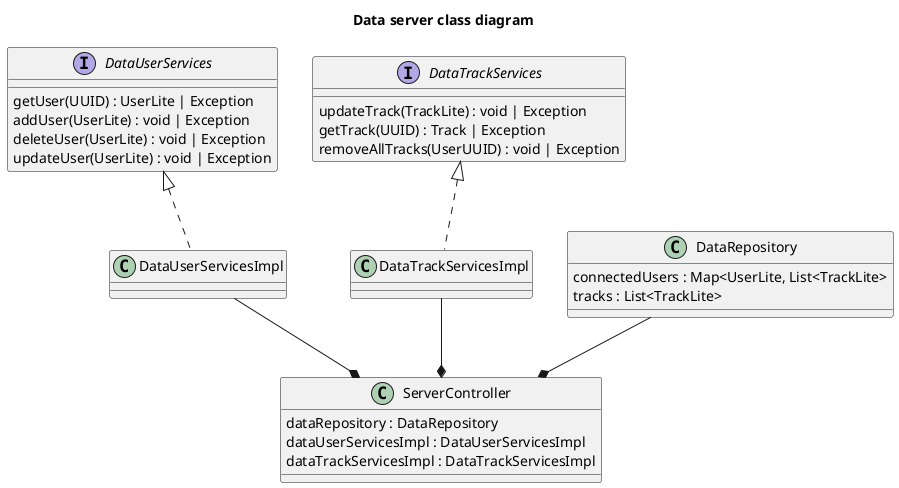 @startuml Data server class diagram
title Data server class diagram


    interface DataUserServices {
        getUser(UUID) : UserLite | Exception
        addUser(UserLite) : void | Exception
        deleteUser(UserLite) : void | Exception
        updateUser(UserLite) : void | Exception
    }

    interface DataTrackServices {
        updateTrack(TrackLite) : void | Exception
        getTrack(UUID) : Track | Exception
        removeAllTracks(UserUUID) : void | Exception
    }

    class DataUserServicesImpl implements DataUserServices {

    }

    class DataTrackServicesImpl implements DataTrackServices {

    }

    class ServerController {
        dataRepository : DataRepository
        dataUserServicesImpl : DataUserServicesImpl
        dataTrackServicesImpl : DataTrackServicesImpl
    }

    class DataRepository {
        connectedUsers : Map<UserLite, List<TrackLite>
        tracks : List<TrackLite>
    }

    DataRepository --* ServerController
    DataUserServicesImpl --* ServerController
    DataTrackServicesImpl --* ServerController
    
@enduml